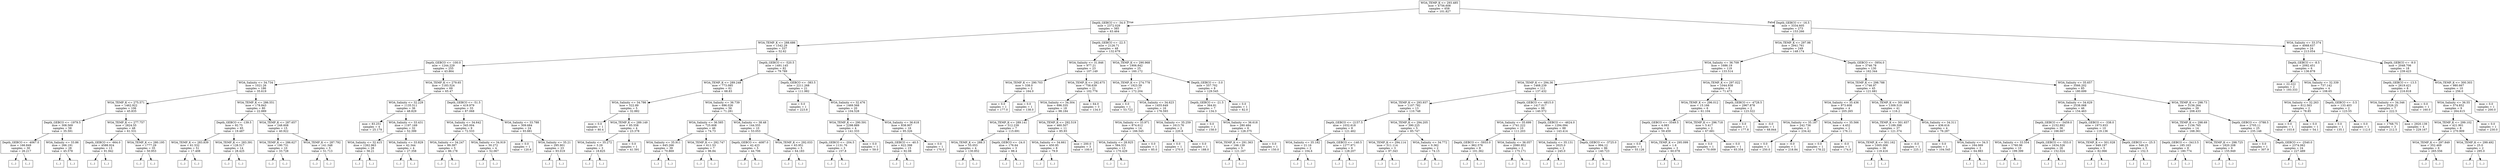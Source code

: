 digraph Tree {
node [shape=box] ;
0 [label="WOA_TEMP_K <= 293.485\nmse = 4756.608\nsamples = 658\nvalue = 101.827"] ;
1 [label="Depth_GEBCO <= -34.0\nmse = 2372.029\nsamples = 385\nvalue = 63.464"] ;
0 -> 1 [labeldistance=2.5, labelangle=45, headlabel="True"] ;
2 [label="WOA_TEMP_K <= 288.686\nmse = 1542.29\nsamples = 337\nvalue = 52.62"] ;
1 -> 2 ;
3 [label="Depth_GEBCO <= -100.0\nmse = 1244.229\nsamples = 255\nvalue = 43.864"] ;
2 -> 3 ;
4 [label="WOA_Salinity <= 34.734\nmse = 1021.26\nsamples = 186\nvalue = 35.619"] ;
3 -> 4 ;
5 [label="WOA_TEMP_K <= 275.571\nmse = 1462.922\nsamples = 106\nvalue = 45.835"] ;
4 -> 5 ;
6 [label="Depth_GEBCO <= -1979.5\nmse = 308.569\nsamples = 58\nvalue = 35.591"] ;
5 -> 6 ;
7 [label="Depth_GEBCO <= -4067.0\nmse = 166.849\nsamples = 30\nvalue = 26.217"] ;
6 -> 7 ;
8 [label="(...)"] ;
7 -> 8 ;
27 [label="(...)"] ;
7 -> 27 ;
66 [label="WOA_Salinity <= 33.86\nmse = 266.191\nsamples = 28\nvalue = 45.578"] ;
6 -> 66 ;
67 [label="(...)"] ;
66 -> 67 ;
102 [label="(...)"] ;
66 -> 102 ;
113 [label="WOA_TEMP_K <= 277.757\nmse = 2824.55\nsamples = 48\nvalue = 61.531"] ;
5 -> 113 ;
114 [label="Depth_GEBCO <= -664.0\nmse = 4588.924\nsamples = 13\nvalue = 91.942"] ;
113 -> 114 ;
115 [label="(...)"] ;
114 -> 115 ;
136 [label="(...)"] ;
114 -> 136 ;
139 [label="WOA_TEMP_K <= 280.195\nmse = 1777.29\nsamples = 35\nvalue = 50.953"] ;
113 -> 139 ;
140 [label="(...)"] ;
139 -> 140 ;
161 [label="(...)"] ;
139 -> 161 ;
208 [label="WOA_TEMP_K <= 286.551\nmse = 178.843\nsamples = 80\nvalue = 22.889"] ;
4 -> 208 ;
209 [label="Depth_GEBCO <= -139.5\nmse = 92.75\nsamples = 65\nvalue = 19.487"] ;
208 -> 209 ;
210 [label="WOA_TEMP_K <= 283.839\nmse = 61.532\nsamples = 51\nvalue = 17.408"] ;
209 -> 210 ;
211 [label="(...)"] ;
210 -> 211 ;
252 [label="(...)"] ;
210 -> 252 ;
261 [label="WOA_TEMP_K <= 283.391\nmse = 128.517\nsamples = 14\nvalue = 28.425"] ;
209 -> 261 ;
262 [label="(...)"] ;
261 -> 262 ;
277 [label="(...)"] ;
261 -> 277 ;
282 [label="WOA_TEMP_K <= 287.657\nmse = 248.608\nsamples = 15\nvalue = 40.922"] ;
208 -> 282 ;
283 [label="WOA_TEMP_K <= 286.627\nmse = 190.731\nsamples = 10\nvalue = 33.728"] ;
282 -> 283 ;
284 [label="(...)"] ;
283 -> 284 ;
285 [label="(...)"] ;
283 -> 285 ;
300 [label="WOA_TEMP_K <= 287.792\nmse = 141.348\nsamples = 5\nvalue = 51.713"] ;
282 -> 300 ;
301 [label="(...)"] ;
300 -> 301 ;
302 [label="(...)"] ;
300 -> 302 ;
307 [label="WOA_TEMP_K <= 279.65\nmse = 1183.524\nsamples = 69\nvalue = 65.47"] ;
3 -> 307 ;
308 [label="WOA_Salinity <= 32.229\nmse = 1135.511\nsamples = 36\nvalue = 48.829"] ;
307 -> 308 ;
309 [label="mse = 83.251\nsamples = 4\nvalue = 25.179"] ;
308 -> 309 ;
310 [label="WOA_Salinity <= 33.431\nmse = 1197.169\nsamples = 32\nvalue = 52.399"] ;
308 -> 310 ;
311 [label="WOA_Salinity <= 32.415\nmse = 1262.963\nsamples = 28\nvalue = 56.21"] ;
310 -> 311 ;
312 [label="(...)"] ;
311 -> 312 ;
313 [label="(...)"] ;
311 -> 313 ;
322 [label="WOA_Salinity <= 33.829\nmse = 42.344\nsamples = 4\nvalue = 27.358"] ;
310 -> 322 ;
323 [label="(...)"] ;
322 -> 323 ;
328 [label="(...)"] ;
322 -> 328 ;
329 [label="Depth_GEBCO <= -51.5\nmse = 419.979\nsamples = 33\nvalue = 87.068"] ;
307 -> 329 ;
330 [label="WOA_Salinity <= 34.642\nmse = 345.004\nsamples = 9\nvalue = 72.533"] ;
329 -> 330 ;
331 [label="WOA_Salinity <= 34.247\nmse = 89.397\nsamples = 5\nvalue = 86.178"] ;
330 -> 331 ;
332 [label="(...)"] ;
331 -> 332 ;
333 [label="(...)"] ;
331 -> 333 ;
340 [label="WOA_Salinity <= 34.919\nmse = 30.272\nsamples = 4\nvalue = 52.067"] ;
330 -> 340 ;
341 [label="(...)"] ;
340 -> 341 ;
344 [label="(...)"] ;
340 -> 344 ;
347 [label="WOA_Salinity <= 33.788\nmse = 309.684\nsamples = 24\nvalue = 93.881"] ;
329 -> 347 ;
348 [label="mse = 0.0\nsamples = 1\nvalue = 120.6"] ;
347 -> 348 ;
349 [label="WOA_Salinity <= 35.21\nmse = 295.901\nsamples = 23\nvalue = 93.019"] ;
347 -> 349 ;
350 [label="(...)"] ;
349 -> 350 ;
369 [label="(...)"] ;
349 -> 369 ;
374 [label="Depth_GEBCO <= -520.5\nmse = 1491.145\nsamples = 82\nvalue = 79.789"] ;
2 -> 374 ;
375 [label="WOA_TEMP_K <= 289.248\nmse = 773.085\nsamples = 61\nvalue = 68.83"] ;
374 -> 375 ;
376 [label="WOA_Salinity <= 34.786\nmse = 522.89\nsamples = 5\nvalue = 32.882"] ;
375 -> 376 ;
377 [label="mse = 0.0\nsamples = 1\nvalue = 80.4"] ;
376 -> 377 ;
378 [label="WOA_TEMP_K <= 289.149\nmse = 85.558\nsamples = 4\nvalue = 23.378"] ;
376 -> 378 ;
379 [label="WOA_Salinity <= 35.272\nmse = 3.29\nsamples = 3\nvalue = 18.825"] ;
378 -> 379 ;
380 [label="(...)"] ;
379 -> 380 ;
381 [label="(...)"] ;
379 -> 381 ;
384 [label="mse = 0.0\nsamples = 1\nvalue = 41.591"] ;
378 -> 384 ;
385 [label="WOA_Salinity <= 36.739\nmse = 696.026\nsamples = 56\nvalue = 71.281"] ;
375 -> 385 ;
386 [label="WOA_Salinity <= 36.585\nmse = 725.608\nsamples = 46\nvalue = 74.73"] ;
385 -> 386 ;
387 [label="WOA_Salinity <= 35.911\nmse = 645.266\nsamples = 39\nvalue = 70.869"] ;
386 -> 387 ;
388 [label="(...)"] ;
387 -> 388 ;
441 [label="(...)"] ;
387 -> 441 ;
452 [label="WOA_TEMP_K <= 292.747\nmse = 611.53\nsamples = 7\nvalue = 96.84"] ;
386 -> 452 ;
453 [label="(...)"] ;
452 -> 453 ;
454 [label="(...)"] ;
452 -> 454 ;
461 [label="WOA_Salinity <= 38.48\nmse = 144.555\nsamples = 10\nvalue = 53.053"] ;
385 -> 461 ;
462 [label="Depth_GEBCO <= -4087.0\nmse = 42.423\nsamples = 5\nvalue = 44.706"] ;
461 -> 462 ;
463 [label="(...)"] ;
462 -> 463 ;
464 [label="(...)"] ;
462 -> 464 ;
467 [label="WOA_TEMP_K <= 292.033\nmse = 63.951\nsamples = 5\nvalue = 64.183"] ;
461 -> 467 ;
468 [label="(...)"] ;
467 -> 468 ;
469 [label="(...)"] ;
467 -> 469 ;
470 [label="Depth_GEBCO <= -383.5\nmse = 2211.268\nsamples = 21\nvalue = 111.982"] ;
374 -> 470 ;
471 [label="mse = 0.0\nsamples = 1\nvalue = 223.8"] ;
470 -> 471 ;
472 [label="WOA_Salinity <= 32.476\nmse = 1469.568\nsamples = 20\nvalue = 104.528"] ;
470 -> 472 ;
473 [label="WOA_TEMP_K <= 290.591\nmse = 2298.889\nsamples = 4\nvalue = 141.333"] ;
472 -> 473 ;
474 [label="Depth_GEBCO <= -204.5\nmse = 1131.76\nsamples = 3\nvalue = 157.8"] ;
473 -> 474 ;
475 [label="(...)"] ;
474 -> 475 ;
476 [label="(...)"] ;
474 -> 476 ;
479 [label="mse = 0.0\nsamples = 1\nvalue = 59.0"] ;
473 -> 479 ;
480 [label="WOA_Salinity <= 36.618\nmse = 838.907\nsamples = 16\nvalue = 95.326"] ;
472 -> 480 ;
481 [label="Depth_GEBCO <= -40.5\nmse = 622.398\nsamples = 15\nvalue = 92.08"] ;
480 -> 481 ;
482 [label="(...)"] ;
481 -> 482 ;
501 [label="(...)"] ;
481 -> 501 ;
506 [label="mse = 0.0\nsamples = 1\nvalue = 170.0"] ;
480 -> 506 ;
507 [label="Depth_GEBCO <= -22.5\nmse = 2126.71\nsamples = 48\nvalue = 132.679"] ;
1 -> 507 ;
508 [label="WOA_Salinity <= 31.846\nmse = 977.21\nsamples = 23\nvalue = 107.149"] ;
507 -> 508 ;
509 [label="WOA_TEMP_K <= 290.703\nmse = 338.0\nsamples = 2\nvalue = 164.0"] ;
508 -> 509 ;
510 [label="mse = 0.0\nsamples = 1\nvalue = 177.0"] ;
509 -> 510 ;
511 [label="mse = 0.0\nsamples = 1\nvalue = 138.0"] ;
509 -> 511 ;
512 [label="WOA_TEMP_K <= 292.675\nmse = 758.639\nsamples = 21\nvalue = 102.776"] ;
508 -> 512 ;
513 [label="WOA_Salinity <= 34.304\nmse = 696.335\nsamples = 18\nvalue = 98.184"] ;
512 -> 513 ;
514 [label="WOA_TEMP_K <= 289.141\nmse = 512.239\nsamples = 7\nvalue = 115.691"] ;
513 -> 514 ;
515 [label="WOA_TEMP_K <= 288.3\nmse = 55.053\nsamples = 4\nvalue = 130.852"] ;
514 -> 515 ;
516 [label="(...)"] ;
515 -> 516 ;
519 [label="(...)"] ;
515 -> 519 ;
522 [label="Depth_GEBCO <= -24.0\nmse = 176.64\nsamples = 3\nvalue = 88.4"] ;
514 -> 522 ;
523 [label="(...)"] ;
522 -> 523 ;
526 [label="(...)"] ;
522 -> 526 ;
527 [label="WOA_TEMP_K <= 292.519\nmse = 460.507\nsamples = 11\nvalue = 85.93"] ;
513 -> 527 ;
528 [label="WOA_Salinity <= 34.661\nmse = 450.95\nsamples = 8\nvalue = 79.9"] ;
527 -> 528 ;
529 [label="(...)"] ;
528 -> 529 ;
534 [label="(...)"] ;
528 -> 534 ;
539 [label="mse = 200.0\nsamples = 3\nvalue = 100.0"] ;
527 -> 539 ;
540 [label="mse = 64.0\nsamples = 3\nvalue = 134.0"] ;
512 -> 540 ;
541 [label="WOA_TEMP_K <= 290.968\nmse = 1906.842\nsamples = 25\nvalue = 160.172"] ;
507 -> 541 ;
542 [label="WOA_TEMP_K <= 274.778\nmse = 1923.59\nsamples = 17\nvalue = 172.204"] ;
541 -> 542 ;
543 [label="mse = 0.0\nsamples = 1\nvalue = 53.722"] ;
542 -> 543 ;
544 [label="WOA_Salinity <= 34.623\nmse = 1455.649\nsamples = 16\nvalue = 176.593"] ;
542 -> 544 ;
545 [label="WOA_Salinity <= 33.971\nmse = 874.612\nsamples = 14\nvalue = 166.545"] ;
544 -> 545 ;
546 [label="WOA_Salinity <= 28.925\nmse = 584.531\nsamples = 13\nvalue = 170.429"] ;
545 -> 546 ;
547 [label="(...)"] ;
546 -> 547 ;
548 [label="(...)"] ;
546 -> 548 ;
571 [label="mse = 0.0\nsamples = 1\nvalue = 85.0"] ;
545 -> 571 ;
572 [label="WOA_Salinity <= 35.259\nmse = 1613.76\nsamples = 2\nvalue = 220.8"] ;
544 -> 572 ;
573 [label="mse = 0.0\nsamples = 1\nvalue = 270.0"] ;
572 -> 573 ;
574 [label="mse = 0.0\nsamples = 1\nvalue = 188.0"] ;
572 -> 574 ;
575 [label="Depth_GEBCO <= -3.0\nmse = 557.702\nsamples = 8\nvalue = 129.545"] ;
541 -> 575 ;
576 [label="Depth_GEBCO <= -21.5\nmse = 364.81\nsamples = 7\nvalue = 134.3"] ;
575 -> 576 ;
577 [label="mse = 0.0\nsamples = 1\nvalue = 158.0"] ;
576 -> 577 ;
578 [label="WOA_Salinity <= 36.618\nmse = 280.484\nsamples = 6\nvalue = 128.375"] ;
576 -> 578 ;
579 [label="WOA_TEMP_K <= 291.363\nmse = 166.139\nsamples = 5\nvalue = 121.167"] ;
578 -> 579 ;
580 [label="(...)"] ;
579 -> 580 ;
583 [label="(...)"] ;
579 -> 583 ;
588 [label="mse = 0.0\nsamples = 1\nvalue = 150.0"] ;
578 -> 588 ;
589 [label="mse = 0.0\nsamples = 1\nvalue = 82.0"] ;
575 -> 589 ;
590 [label="Depth_GEBCO <= -16.5\nmse = 3334.605\nsamples = 273\nvalue = 153.266"] ;
0 -> 590 [labeldistance=2.5, labelangle=-45, headlabel="False"] ;
591 [label="WOA_TEMP_K <= 297.98\nmse = 2941.761\nsamples = 249\nvalue = 148.174"] ;
590 -> 591 ;
592 [label="WOA_Salinity <= 36.709\nmse = 1686.19\nsamples = 119\nvalue = 133.514"] ;
591 -> 592 ;
593 [label="WOA_TEMP_K <= 294.36\nmse = 1468.239\nsamples = 111\nvalue = 137.432"] ;
592 -> 593 ;
594 [label="WOA_TEMP_K <= 293.937\nmse = 1107.782\nsamples = 13\nvalue = 110.748"] ;
593 -> 594 ;
595 [label="Depth_GEBCO <= -2157.5\nmse = 1032.618\nsamples = 8\nvalue = 121.462"] ;
594 -> 595 ;
596 [label="WOA_Salinity <= 35.182\nmse = 21.16\nsamples = 2\nvalue = 104.6"] ;
595 -> 596 ;
597 [label="(...)"] ;
596 -> 597 ;
598 [label="(...)"] ;
596 -> 598 ;
599 [label="Depth_GEBCO <= -140.5\nmse = 1277.971\nsamples = 6\nvalue = 128.207"] ;
595 -> 599 ;
600 [label="(...)"] ;
599 -> 600 ;
603 [label="(...)"] ;
599 -> 603 ;
604 [label="WOA_TEMP_K <= 294.205\nmse = 390.225\nsamples = 5\nvalue = 85.747"] ;
594 -> 604 ;
605 [label="WOA_TEMP_K <= 294.114\nmse = 511.114\nsamples = 3\nvalue = 97.343"] ;
604 -> 605 ;
606 [label="(...)"] ;
605 -> 606 ;
609 [label="(...)"] ;
605 -> 609 ;
610 [label="WOA_Salinity <= 34.772\nmse = 0.362\nsamples = 2\nvalue = 74.15"] ;
604 -> 610 ;
611 [label="(...)"] ;
610 -> 611 ;
612 [label="(...)"] ;
610 -> 612 ;
613 [label="Depth_GEBCO <= -4815.0\nmse = 1417.017\nsamples = 98\nvalue = 140.572"] ;
593 -> 613 ;
614 [label="WOA_Salinity <= 35.699\nmse = 1741.222\nsamples = 10\nvalue = 111.203"] ;
613 -> 614 ;
615 [label="Depth_GEBCO <= -5933.0\nmse = 962.576\nsamples = 8\nvalue = 101.362"] ;
614 -> 615 ;
616 [label="(...)"] ;
615 -> 616 ;
619 [label="(...)"] ;
615 -> 619 ;
628 [label="WOA_Salinity <= 36.057\nmse = 2080.952\nsamples = 2\nvalue = 175.171"] ;
614 -> 628 ;
629 [label="(...)"] ;
628 -> 629 ;
630 [label="(...)"] ;
628 -> 630 ;
631 [label="Depth_GEBCO <= -4624.0\nmse = 1294.094\nsamples = 88\nvalue = 143.414"] ;
613 -> 631 ;
632 [label="WOA_Salinity <= 35.131\nmse = 2025.0\nsamples = 2\nvalue = 245.0"] ;
631 -> 632 ;
633 [label="(...)"] ;
632 -> 633 ;
634 [label="(...)"] ;
632 -> 634 ;
635 [label="Depth_GEBCO <= -3725.0\nmse = 994.12\nsamples = 86\nvalue = 140.723"] ;
631 -> 635 ;
636 [label="(...)"] ;
635 -> 636 ;
661 [label="(...)"] ;
635 -> 661 ;
768 [label="WOA_TEMP_K <= 297.022\nmse = 1044.938\nsamples = 8\nvalue = 71.473"] ;
592 -> 768 ;
769 [label="WOA_TEMP_K <= 296.012\nmse = 15.166\nsamples = 6\nvalue = 61.104"] ;
768 -> 769 ;
770 [label="Depth_GEBCO <= -3549.5\nmse = 4.083\nsamples = 4\nvalue = 59.459"] ;
769 -> 770 ;
771 [label="mse = 0.0\nsamples = 1\nvalue = 55.126"] ;
770 -> 771 ;
772 [label="WOA_TEMP_K <= 295.099\nmse = 1.6\nsamples = 3\nvalue = 60.078"] ;
770 -> 772 ;
773 [label="(...)"] ;
772 -> 773 ;
774 [label="(...)"] ;
772 -> 774 ;
775 [label="WOA_TEMP_K <= 296.718\nmse = 5.417\nsamples = 2\nvalue = 67.681"] ;
769 -> 775 ;
776 [label="mse = 0.0\nsamples = 1\nvalue = 70.009"] ;
775 -> 776 ;
777 [label="mse = 0.0\nsamples = 1\nvalue = 65.354"] ;
775 -> 777 ;
778 [label="Depth_GEBCO <= -4728.5\nmse = 2967.878\nsamples = 2\nvalue = 123.322"] ;
768 -> 778 ;
779 [label="mse = 0.0\nsamples = 1\nvalue = 177.8"] ;
778 -> 779 ;
780 [label="mse = -0.0\nsamples = 1\nvalue = 68.844"] ;
778 -> 780 ;
781 [label="Depth_GEBCO <= -3954.0\nmse = 3746.78\nsamples = 130\nvalue = 162.344"] ;
591 -> 781 ;
782 [label="WOA_TEMP_K <= 298.788\nmse = 1746.97\nsamples = 45\nvalue = 121.681"] ;
781 -> 782 ;
783 [label="WOA_Salinity <= 35.436\nmse = 973.608\nsamples = 4\nvalue = 205.265"] ;
782 -> 783 ;
784 [label="WOA_Salinity <= 35.187\nmse = 242.736\nsamples = 2\nvalue = 234.42"] ;
783 -> 784 ;
785 [label="mse = 0.0\nsamples = 1\nvalue = 250.0"] ;
784 -> 785 ;
786 [label="mse = -0.0\nsamples = 1\nvalue = 218.84"] ;
784 -> 786 ;
787 [label="WOA_Salinity <= 35.566\nmse = 4.452\nsamples = 2\nvalue = 176.11"] ;
783 -> 787 ;
788 [label="mse = 0.0\nsamples = 1\nvalue = 178.22"] ;
787 -> 788 ;
789 [label="mse = -0.0\nsamples = 1\nvalue = 174.0"] ;
787 -> 789 ;
790 [label="WOA_TEMP_K <= 301.688\nmse = 1309.519\nsamples = 41\nvalue = 116.2"] ;
782 -> 790 ;
791 [label="WOA_TEMP_K <= 301.657\nmse = 1189.398\nsamples = 37\nvalue = 121.374"] ;
790 -> 791 ;
792 [label="WOA_TEMP_K <= 301.162\nmse = 1005.006\nsamples = 36\nvalue = 119.416"] ;
791 -> 792 ;
793 [label="(...)"] ;
792 -> 793 ;
846 [label="(...)"] ;
792 -> 846 ;
863 [label="mse = -0.0\nsamples = 1\nvalue = 225.1"] ;
791 -> 863 ;
864 [label="WOA_Salinity <= 34.311\nmse = 436.616\nsamples = 4\nvalue = 76.287"] ;
790 -> 864 ;
865 [label="mse = 0.0\nsamples = 1\nvalue = 104.545"] ;
864 -> 865 ;
866 [label="WOA_Salinity <= 34.5\nmse = 164.069\nsamples = 3\nvalue = 64.983"] ;
864 -> 866 ;
867 [label="(...)"] ;
866 -> 867 ;
868 [label="(...)"] ;
866 -> 868 ;
871 [label="WOA_Salinity <= 35.657\nmse = 3566.202\nsamples = 85\nvalue = 180.699"] ;
781 -> 871 ;
872 [label="WOA_Salinity <= 34.629\nmse = 2538.068\nsamples = 46\nvalue = 154.463"] ;
871 -> 872 ;
873 [label="Depth_GEBCO <= -3459.0\nmse = 2152.892\nsamples = 36\nvalue = 166.667"] ;
872 -> 873 ;
874 [label="WOA_Salinity <= 33.554\nmse = 1760.96\nsamples = 10\nvalue = 199.399"] ;
873 -> 874 ;
875 [label="(...)"] ;
874 -> 875 ;
880 [label="(...)"] ;
874 -> 880 ;
889 [label="Depth_GEBCO <= -553.0\nmse = 1634.526\nsamples = 26\nvalue = 152.024"] ;
873 -> 889 ;
890 [label="(...)"] ;
889 -> 890 ;
899 [label="(...)"] ;
889 -> 899 ;
932 [label="Depth_GEBCO <= -338.0\nmse = 1973.933\nsamples = 10\nvalue = 119.136"] ;
872 -> 932 ;
933 [label="WOA_TEMP_K <= 301.028\nmse = 949.197\nsamples = 5\nvalue = 82.066"] ;
932 -> 933 ;
934 [label="(...)"] ;
933 -> 934 ;
941 [label="(...)"] ;
933 -> 941 ;
942 [label="Depth_GEBCO <= -25.5\nmse = 546.25\nsamples = 5\nvalue = 152.5"] ;
932 -> 942 ;
943 [label="(...)"] ;
942 -> 943 ;
950 [label="(...)"] ;
942 -> 950 ;
951 [label="WOA_TEMP_K <= 298.73\nmse = 3156.264\nsamples = 39\nvalue = 208.433"] ;
871 -> 951 ;
952 [label="WOA_TEMP_K <= 298.69\nmse = 1156.765\nsamples = 14\nvalue = 168.361"] ;
951 -> 952 ;
953 [label="Depth_GEBCO <= -3413.5\nmse = 185.163\nsamples = 8\nvalue = 180.774"] ;
952 -> 953 ;
954 [label="(...)"] ;
953 -> 954 ;
957 [label="(...)"] ;
953 -> 957 ;
964 [label="WOA_TEMP_K <= 298.725\nmse = 1820.208\nsamples = 6\nvalue = 155.949"] ;
952 -> 964 ;
965 [label="(...)"] ;
964 -> 965 ;
966 [label="(...)"] ;
964 -> 966 ;
967 [label="Depth_GEBCO <= -3788.5\nmse = 2705.11\nsamples = 25\nvalue = 235.148"] ;
951 -> 967 ;
968 [label="mse = 0.0\nsamples = 1\nvalue = 307.9"] ;
967 -> 968 ;
969 [label="Depth_GEBCO <= -2540.0\nmse = 2374.062\nsamples = 24\nvalue = 227.489"] ;
967 -> 969 ;
970 [label="(...)"] ;
969 -> 970 ;
979 [label="(...)"] ;
969 -> 979 ;
992 [label="WOA_Salinity <= 33.374\nmse = 4068.637\nsamples = 24\nvalue = 213.054"] ;
590 -> 992 ;
993 [label="Depth_GEBCO <= -8.5\nmse = 2092.451\nsamples = 6\nvalue = 136.878"] ;
992 -> 993 ;
994 [label="mse = 22.222\nsamples = 2\nvalue = 193.333"] ;
993 -> 994 ;
995 [label="WOA_Salinity <= 32.339\nmse = 737.142\nsamples = 4\nvalue = 108.65"] ;
993 -> 995 ;
996 [label="WOA_Salinity <= 32.263\nmse = 612.563\nsamples = 2\nvalue = 78.85"] ;
995 -> 996 ;
997 [label="mse = 0.0\nsamples = 1\nvalue = 103.6"] ;
996 -> 997 ;
998 [label="mse = 0.0\nsamples = 1\nvalue = 54.1"] ;
996 -> 998 ;
999 [label="Depth_GEBCO <= -3.5\nmse = 133.403\nsamples = 2\nvalue = 123.55"] ;
995 -> 999 ;
1000 [label="mse = 0.0\nsamples = 1\nvalue = 135.1"] ;
999 -> 1000 ;
1001 [label="mse = 0.0\nsamples = 1\nvalue = 112.0"] ;
999 -> 1001 ;
1002 [label="Depth_GEBCO <= -9.0\nmse = 2048.706\nsamples = 18\nvalue = 239.423"] ;
992 -> 1002 ;
1003 [label="Depth_GEBCO <= -13.5\nmse = 2619.421\nsamples = 8\nvalue = 216.818"] ;
1002 -> 1003 ;
1004 [label="WOA_Salinity <= 34.346\nmse = 2526.25\nsamples = 7\nvalue = 222.5"] ;
1003 -> 1004 ;
1005 [label="mse = 1768.75\nsamples = 3\nvalue = 212.5"] ;
1004 -> 1005 ;
1006 [label="mse = 2920.139\nsamples = 4\nvalue = 229.167"] ;
1004 -> 1006 ;
1007 [label="mse = 0.0\nsamples = 1\nvalue = 160.0"] ;
1003 -> 1007 ;
1008 [label="WOA_TEMP_K <= 300.303\nmse = 980.667\nsamples = 10\nvalue = 256.0"] ;
1002 -> 1008 ;
1009 [label="WOA_Salinity <= 36.55\nmse = 574.852\nsamples = 9\nvalue = 264.615"] ;
1008 -> 1009 ;
1010 [label="WOA_TEMP_K <= 299.102\nmse = 421.901\nsamples = 8\nvalue = 270.909"] ;
1009 -> 1010 ;
1011 [label="WOA_TEMP_K <= 297.849\nmse = 352.469\nsamples = 6\nvalue = 265.556"] ;
1010 -> 1011 ;
1012 [label="(...)"] ;
1011 -> 1012 ;
1013 [label="(...)"] ;
1011 -> 1013 ;
1016 [label="WOA_TEMP_K <= 299.492\nmse = 25.0\nsamples = 2\nvalue = 295.0"] ;
1010 -> 1016 ;
1017 [label="(...)"] ;
1016 -> 1017 ;
1018 [label="(...)"] ;
1016 -> 1018 ;
1019 [label="mse = 0.0\nsamples = 1\nvalue = 230.0"] ;
1009 -> 1019 ;
1020 [label="mse = 0.0\nsamples = 1\nvalue = 200.0"] ;
1008 -> 1020 ;
}